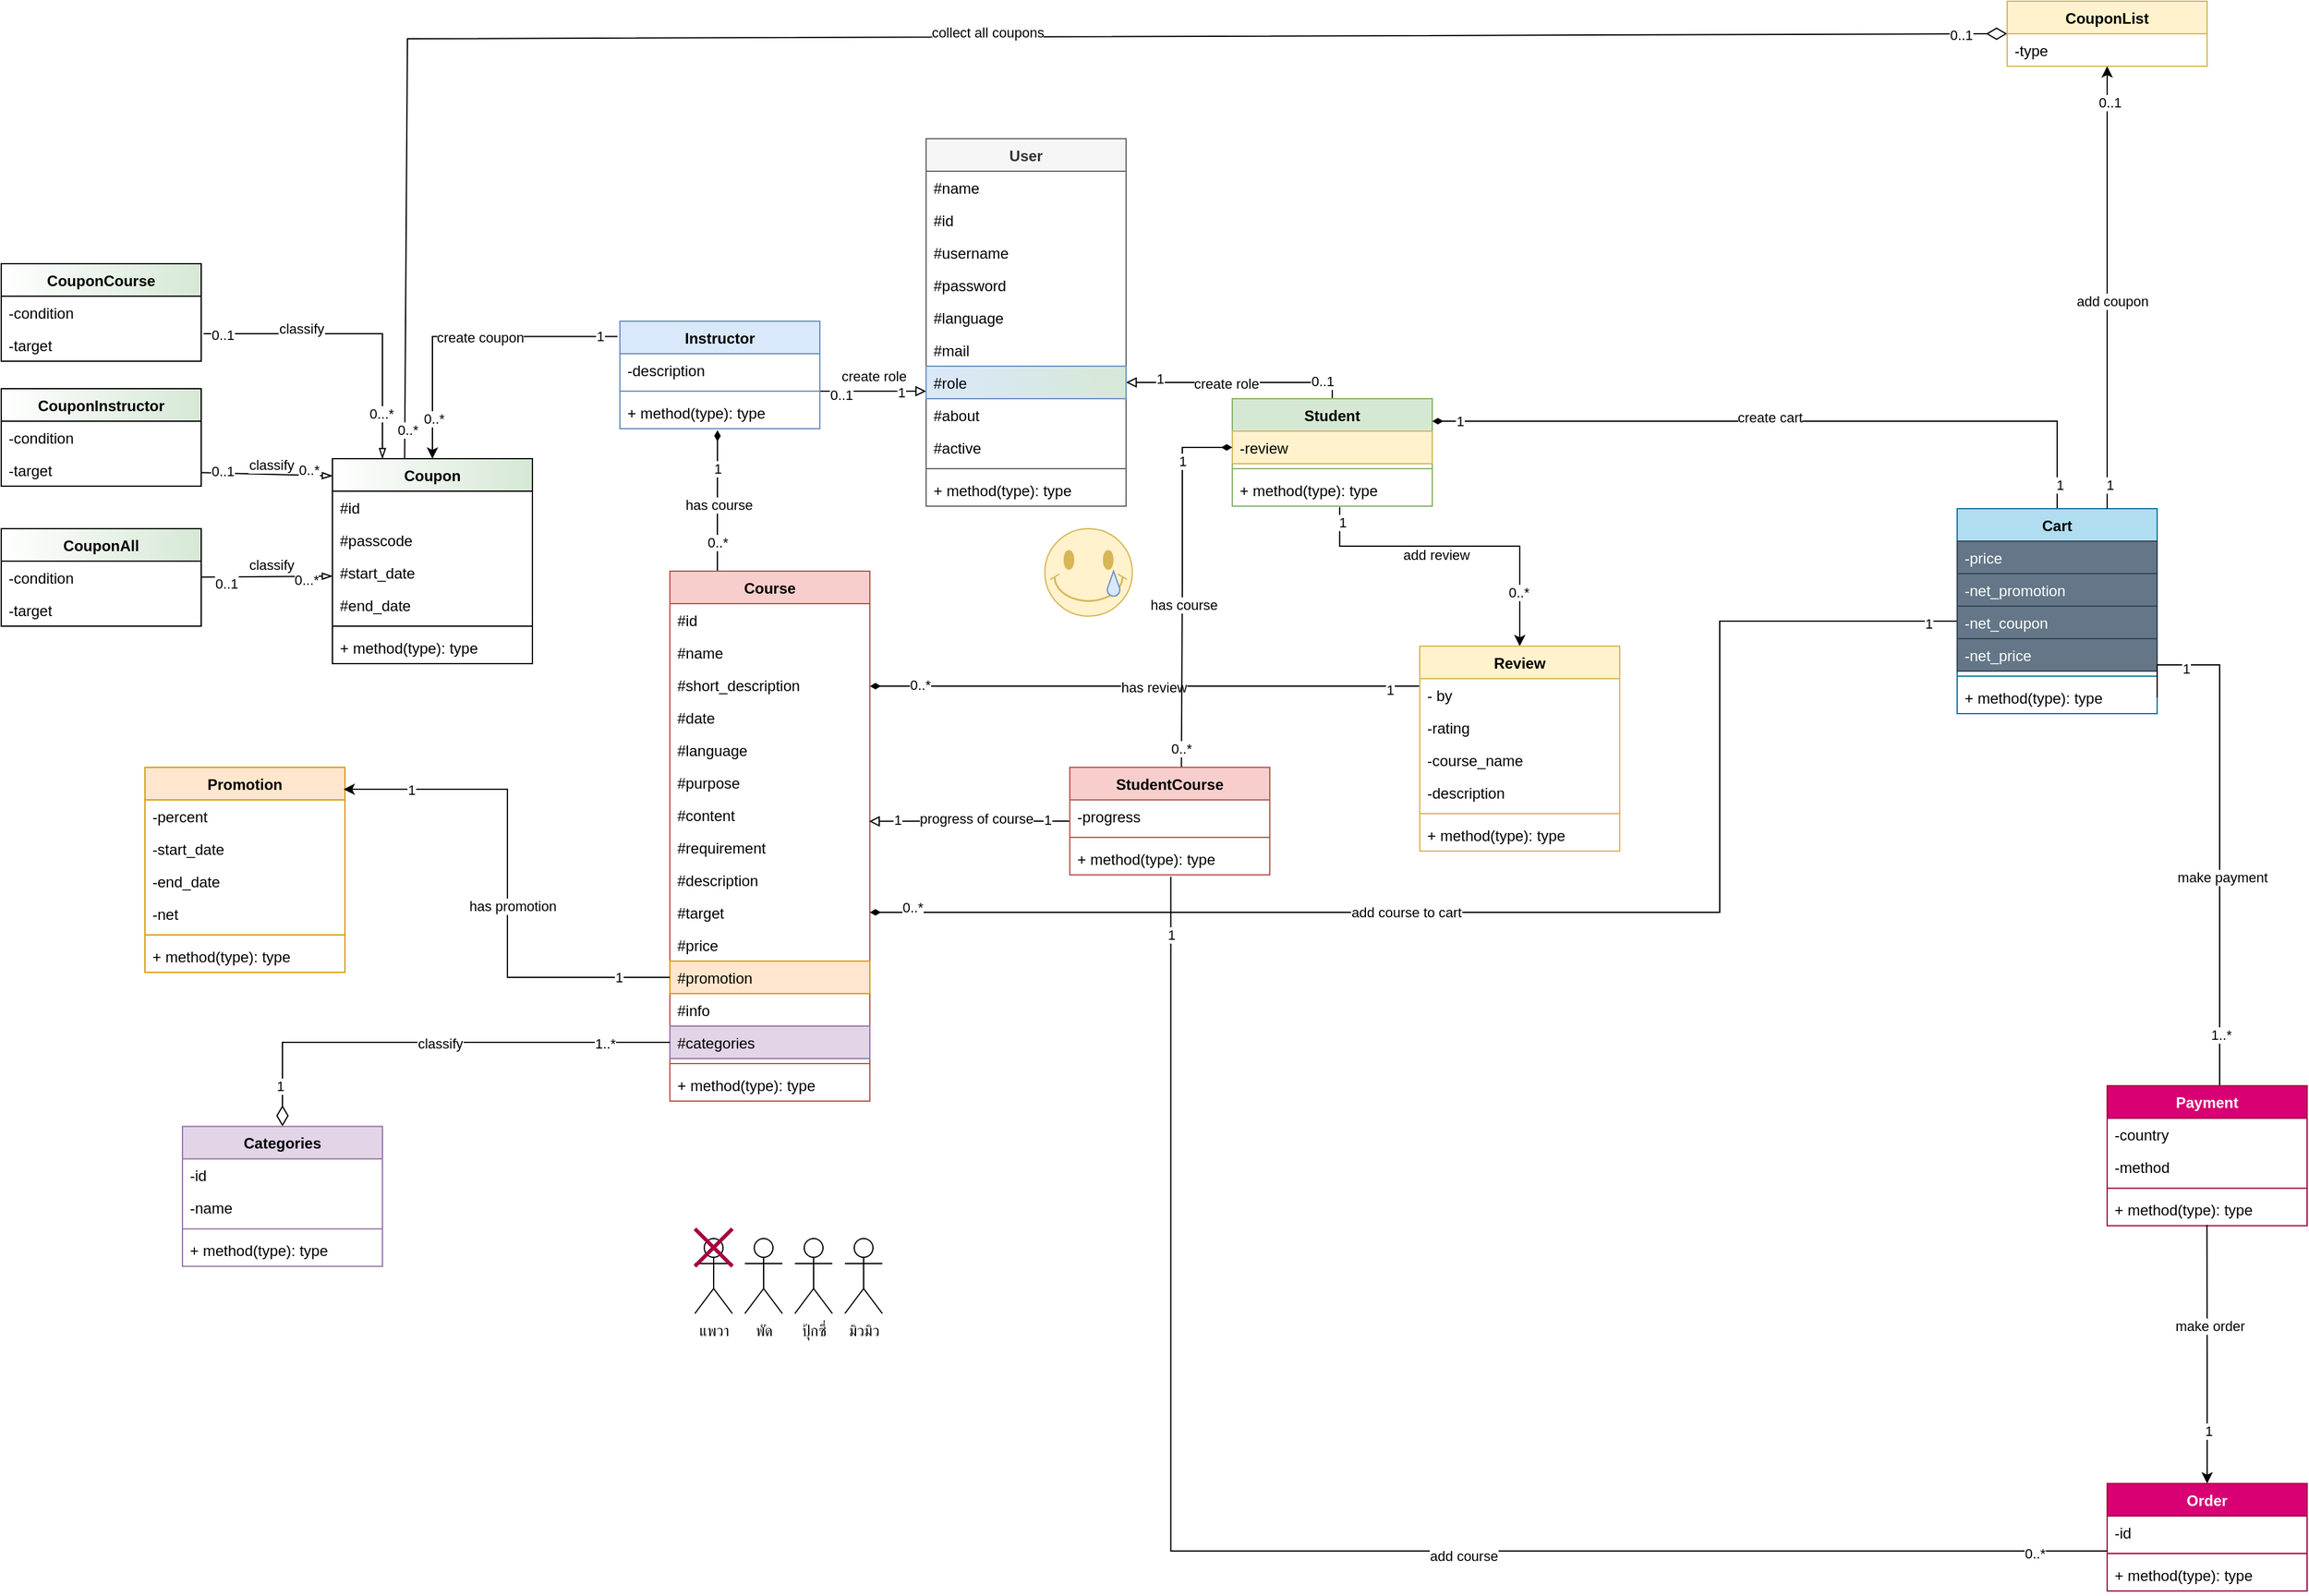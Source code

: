 <mxfile version="20.8.18" type="github">
  <diagram name="Page-1" id="RoZd-cWgufaqt0LcxTIa">
    <mxGraphModel dx="2255" dy="939" grid="1" gridSize="10" guides="1" tooltips="1" connect="1" arrows="1" fold="1" page="1" pageScale="1" pageWidth="850" pageHeight="1100" math="0" shadow="0">
      <root>
        <mxCell id="0" />
        <mxCell id="1" parent="0" />
        <mxCell id="Tzinf3JVh3W3ePzX__Ud-144" style="edgeStyle=orthogonalEdgeStyle;rounded=0;orthogonalLoop=1;jettySize=auto;html=1;endArrow=diamondThin;endFill=1;entryX=0.488;entryY=1.05;entryDx=0;entryDy=0;entryPerimeter=0;" parent="1" source="Tzinf3JVh3W3ePzX__Ud-147" target="Tzinf3JVh3W3ePzX__Ud-170" edge="1">
          <mxGeometry relative="1" as="geometry">
            <mxPoint x="120" y="616" as="targetPoint" />
            <Array as="points">
              <mxPoint x="78" y="656" />
              <mxPoint x="78" y="656" />
            </Array>
          </mxGeometry>
        </mxCell>
        <mxCell id="Tzinf3JVh3W3ePzX__Ud-145" value="1" style="edgeLabel;html=1;align=center;verticalAlign=middle;resizable=0;points=[];" parent="Tzinf3JVh3W3ePzX__Ud-144" vertex="1" connectable="0">
          <mxGeometry x="0.462" relative="1" as="geometry">
            <mxPoint as="offset" />
          </mxGeometry>
        </mxCell>
        <mxCell id="Tzinf3JVh3W3ePzX__Ud-146" value="0..*" style="edgeLabel;html=1;align=center;verticalAlign=middle;resizable=0;points=[];" parent="Tzinf3JVh3W3ePzX__Ud-144" vertex="1" connectable="0">
          <mxGeometry x="-0.58" relative="1" as="geometry">
            <mxPoint as="offset" />
          </mxGeometry>
        </mxCell>
        <mxCell id="aVmqiZFYe0MKf_UQeyJg-16" value="has course" style="edgeLabel;html=1;align=center;verticalAlign=middle;resizable=0;points=[];" vertex="1" connectable="0" parent="Tzinf3JVh3W3ePzX__Ud-144">
          <mxGeometry x="-0.054" y="-1" relative="1" as="geometry">
            <mxPoint as="offset" />
          </mxGeometry>
        </mxCell>
        <mxCell id="Tzinf3JVh3W3ePzX__Ud-147" value="Course" style="swimlane;fontStyle=1;align=center;verticalAlign=top;childLayout=stackLayout;horizontal=1;startSize=26;horizontalStack=0;resizeParent=1;resizeParentMax=0;resizeLast=0;collapsible=1;marginBottom=0;fillColor=#f8cecc;strokeColor=#b85450;" parent="1" vertex="1">
          <mxGeometry x="40" y="686" width="160" height="424" as="geometry" />
        </mxCell>
        <mxCell id="Tzinf3JVh3W3ePzX__Ud-148" value="#id" style="text;strokeColor=none;fillColor=none;align=left;verticalAlign=top;spacingLeft=4;spacingRight=4;overflow=hidden;rotatable=0;points=[[0,0.5],[1,0.5]];portConstraint=eastwest;" parent="Tzinf3JVh3W3ePzX__Ud-147" vertex="1">
          <mxGeometry y="26" width="160" height="26" as="geometry" />
        </mxCell>
        <mxCell id="Tzinf3JVh3W3ePzX__Ud-149" value="#name&#xa;" style="text;strokeColor=none;fillColor=none;align=left;verticalAlign=top;spacingLeft=4;spacingRight=4;overflow=hidden;rotatable=0;points=[[0,0.5],[1,0.5]];portConstraint=eastwest;" parent="Tzinf3JVh3W3ePzX__Ud-147" vertex="1">
          <mxGeometry y="52" width="160" height="26" as="geometry" />
        </mxCell>
        <mxCell id="Tzinf3JVh3W3ePzX__Ud-150" value="#short_description" style="text;strokeColor=none;fillColor=none;align=left;verticalAlign=top;spacingLeft=4;spacingRight=4;overflow=hidden;rotatable=0;points=[[0,0.5],[1,0.5]];portConstraint=eastwest;" parent="Tzinf3JVh3W3ePzX__Ud-147" vertex="1">
          <mxGeometry y="78" width="160" height="26" as="geometry" />
        </mxCell>
        <mxCell id="Tzinf3JVh3W3ePzX__Ud-151" value="#date" style="text;strokeColor=none;fillColor=none;align=left;verticalAlign=top;spacingLeft=4;spacingRight=4;overflow=hidden;rotatable=0;points=[[0,0.5],[1,0.5]];portConstraint=eastwest;" parent="Tzinf3JVh3W3ePzX__Ud-147" vertex="1">
          <mxGeometry y="104" width="160" height="26" as="geometry" />
        </mxCell>
        <mxCell id="Tzinf3JVh3W3ePzX__Ud-152" value="#language" style="text;strokeColor=none;fillColor=none;align=left;verticalAlign=top;spacingLeft=4;spacingRight=4;overflow=hidden;rotatable=0;points=[[0,0.5],[1,0.5]];portConstraint=eastwest;" parent="Tzinf3JVh3W3ePzX__Ud-147" vertex="1">
          <mxGeometry y="130" width="160" height="26" as="geometry" />
        </mxCell>
        <mxCell id="Tzinf3JVh3W3ePzX__Ud-153" value="#purpose" style="text;strokeColor=none;fillColor=none;align=left;verticalAlign=top;spacingLeft=4;spacingRight=4;overflow=hidden;rotatable=0;points=[[0,0.5],[1,0.5]];portConstraint=eastwest;" parent="Tzinf3JVh3W3ePzX__Ud-147" vertex="1">
          <mxGeometry y="156" width="160" height="26" as="geometry" />
        </mxCell>
        <mxCell id="Tzinf3JVh3W3ePzX__Ud-154" value="#content" style="text;strokeColor=none;fillColor=none;align=left;verticalAlign=top;spacingLeft=4;spacingRight=4;overflow=hidden;rotatable=0;points=[[0,0.5],[1,0.5]];portConstraint=eastwest;" parent="Tzinf3JVh3W3ePzX__Ud-147" vertex="1">
          <mxGeometry y="182" width="160" height="26" as="geometry" />
        </mxCell>
        <mxCell id="Tzinf3JVh3W3ePzX__Ud-155" value="#requirement" style="text;strokeColor=none;fillColor=none;align=left;verticalAlign=top;spacingLeft=4;spacingRight=4;overflow=hidden;rotatable=0;points=[[0,0.5],[1,0.5]];portConstraint=eastwest;" parent="Tzinf3JVh3W3ePzX__Ud-147" vertex="1">
          <mxGeometry y="208" width="160" height="26" as="geometry" />
        </mxCell>
        <mxCell id="Tzinf3JVh3W3ePzX__Ud-156" value="#description" style="text;strokeColor=none;fillColor=none;align=left;verticalAlign=top;spacingLeft=4;spacingRight=4;overflow=hidden;rotatable=0;points=[[0,0.5],[1,0.5]];portConstraint=eastwest;" parent="Tzinf3JVh3W3ePzX__Ud-147" vertex="1">
          <mxGeometry y="234" width="160" height="26" as="geometry" />
        </mxCell>
        <mxCell id="Tzinf3JVh3W3ePzX__Ud-157" style="edgeStyle=orthogonalEdgeStyle;rounded=0;orthogonalLoop=1;jettySize=auto;html=1;startArrow=diamondThin;startFill=1;endArrow=none;endFill=0;" parent="Tzinf3JVh3W3ePzX__Ud-147" source="Tzinf3JVh3W3ePzX__Ud-158" edge="1">
          <mxGeometry relative="1" as="geometry">
            <mxPoint x="1030" y="40" as="targetPoint" />
            <Array as="points">
              <mxPoint x="840" y="273" />
              <mxPoint x="840" y="40" />
            </Array>
          </mxGeometry>
        </mxCell>
        <mxCell id="aVmqiZFYe0MKf_UQeyJg-12" value="1" style="edgeLabel;html=1;align=center;verticalAlign=middle;resizable=0;points=[];" vertex="1" connectable="0" parent="Tzinf3JVh3W3ePzX__Ud-157">
          <mxGeometry x="0.958" y="-2" relative="1" as="geometry">
            <mxPoint as="offset" />
          </mxGeometry>
        </mxCell>
        <mxCell id="aVmqiZFYe0MKf_UQeyJg-13" value="0..*" style="edgeLabel;html=1;align=center;verticalAlign=middle;resizable=0;points=[];" vertex="1" connectable="0" parent="Tzinf3JVh3W3ePzX__Ud-157">
          <mxGeometry x="-0.937" y="5" relative="1" as="geometry">
            <mxPoint x="-1" y="1" as="offset" />
          </mxGeometry>
        </mxCell>
        <mxCell id="aVmqiZFYe0MKf_UQeyJg-26" value="add course to cart" style="edgeLabel;html=1;align=center;verticalAlign=middle;resizable=0;points=[];" vertex="1" connectable="0" parent="Tzinf3JVh3W3ePzX__Ud-157">
          <mxGeometry x="-0.225" relative="1" as="geometry">
            <mxPoint x="1" as="offset" />
          </mxGeometry>
        </mxCell>
        <mxCell id="Tzinf3JVh3W3ePzX__Ud-158" value="#target" style="text;strokeColor=none;fillColor=none;align=left;verticalAlign=top;spacingLeft=4;spacingRight=4;overflow=hidden;rotatable=0;points=[[0,0.5],[1,0.5]];portConstraint=eastwest;" parent="Tzinf3JVh3W3ePzX__Ud-147" vertex="1">
          <mxGeometry y="260" width="160" height="26" as="geometry" />
        </mxCell>
        <mxCell id="Tzinf3JVh3W3ePzX__Ud-159" value="#price" style="text;strokeColor=none;fillColor=none;align=left;verticalAlign=top;spacingLeft=4;spacingRight=4;overflow=hidden;rotatable=0;points=[[0,0.5],[1,0.5]];portConstraint=eastwest;" parent="Tzinf3JVh3W3ePzX__Ud-147" vertex="1">
          <mxGeometry y="286" width="160" height="26" as="geometry" />
        </mxCell>
        <mxCell id="Tzinf3JVh3W3ePzX__Ud-160" value="#promotion" style="text;strokeColor=#d79b00;fillColor=#ffe6cc;align=left;verticalAlign=top;spacingLeft=4;spacingRight=4;overflow=hidden;rotatable=0;points=[[0,0.5],[1,0.5]];portConstraint=eastwest;" parent="Tzinf3JVh3W3ePzX__Ud-147" vertex="1">
          <mxGeometry y="312" width="160" height="26" as="geometry" />
        </mxCell>
        <mxCell id="Tzinf3JVh3W3ePzX__Ud-161" value="#info" style="text;strokeColor=none;fillColor=none;align=left;verticalAlign=top;spacingLeft=4;spacingRight=4;overflow=hidden;rotatable=0;points=[[0,0.5],[1,0.5]];portConstraint=eastwest;" parent="Tzinf3JVh3W3ePzX__Ud-147" vertex="1">
          <mxGeometry y="338" width="160" height="26" as="geometry" />
        </mxCell>
        <mxCell id="Tzinf3JVh3W3ePzX__Ud-162" value="#categories" style="text;strokeColor=#9673a6;fillColor=#e1d5e7;align=left;verticalAlign=top;spacingLeft=4;spacingRight=4;overflow=hidden;rotatable=0;points=[[0,0.5],[1,0.5]];portConstraint=eastwest;" parent="Tzinf3JVh3W3ePzX__Ud-147" vertex="1">
          <mxGeometry y="364" width="160" height="26" as="geometry" />
        </mxCell>
        <mxCell id="Tzinf3JVh3W3ePzX__Ud-163" value="" style="line;strokeWidth=1;fillColor=none;align=left;verticalAlign=middle;spacingTop=-1;spacingLeft=3;spacingRight=3;rotatable=0;labelPosition=right;points=[];portConstraint=eastwest;strokeColor=inherit;" parent="Tzinf3JVh3W3ePzX__Ud-147" vertex="1">
          <mxGeometry y="390" width="160" height="8" as="geometry" />
        </mxCell>
        <mxCell id="Tzinf3JVh3W3ePzX__Ud-164" value="+ method(type): type" style="text;strokeColor=none;fillColor=none;align=left;verticalAlign=top;spacingLeft=4;spacingRight=4;overflow=hidden;rotatable=0;points=[[0,0.5],[1,0.5]];portConstraint=eastwest;" parent="Tzinf3JVh3W3ePzX__Ud-147" vertex="1">
          <mxGeometry y="398" width="160" height="26" as="geometry" />
        </mxCell>
        <mxCell id="Tzinf3JVh3W3ePzX__Ud-165" style="edgeStyle=orthogonalEdgeStyle;rounded=0;orthogonalLoop=1;jettySize=auto;html=1;endArrow=block;endFill=0;startArrow=none;startFill=0;" parent="1" source="Tzinf3JVh3W3ePzX__Ud-166" target="Tzinf3JVh3W3ePzX__Ud-183" edge="1">
          <mxGeometry relative="1" as="geometry">
            <Array as="points">
              <mxPoint x="230" y="542" />
              <mxPoint x="230" y="542" />
            </Array>
          </mxGeometry>
        </mxCell>
        <mxCell id="aVmqiZFYe0MKf_UQeyJg-5" value="1" style="edgeLabel;html=1;align=center;verticalAlign=middle;resizable=0;points=[];" vertex="1" connectable="0" parent="Tzinf3JVh3W3ePzX__Ud-165">
          <mxGeometry x="0.547" y="-1" relative="1" as="geometry">
            <mxPoint x="-1" as="offset" />
          </mxGeometry>
        </mxCell>
        <mxCell id="aVmqiZFYe0MKf_UQeyJg-6" value="0..1" style="edgeLabel;html=1;align=center;verticalAlign=middle;resizable=0;points=[];" vertex="1" connectable="0" parent="Tzinf3JVh3W3ePzX__Ud-165">
          <mxGeometry x="-0.571" y="-2" relative="1" as="geometry">
            <mxPoint x="-1" y="1" as="offset" />
          </mxGeometry>
        </mxCell>
        <mxCell id="aVmqiZFYe0MKf_UQeyJg-22" value="create role" style="edgeLabel;html=1;align=center;verticalAlign=middle;resizable=0;points=[];" vertex="1" connectable="0" parent="Tzinf3JVh3W3ePzX__Ud-165">
          <mxGeometry x="0.003" y="4" relative="1" as="geometry">
            <mxPoint y="-8" as="offset" />
          </mxGeometry>
        </mxCell>
        <mxCell id="Tzinf3JVh3W3ePzX__Ud-166" value="Instructor" style="swimlane;fontStyle=1;align=center;verticalAlign=top;childLayout=stackLayout;horizontal=1;startSize=26;horizontalStack=0;resizeParent=1;resizeParentMax=0;resizeLast=0;collapsible=1;marginBottom=0;fillColor=#dae8fc;strokeColor=#6c8ebf;" parent="1" vertex="1">
          <mxGeometry y="486" width="160" height="86" as="geometry" />
        </mxCell>
        <mxCell id="Tzinf3JVh3W3ePzX__Ud-167" value="-description" style="text;strokeColor=none;fillColor=none;align=left;verticalAlign=top;spacingLeft=4;spacingRight=4;overflow=hidden;rotatable=0;points=[[0,0.5],[1,0.5]];portConstraint=eastwest;" parent="Tzinf3JVh3W3ePzX__Ud-166" vertex="1">
          <mxGeometry y="26" width="160" height="26" as="geometry" />
        </mxCell>
        <mxCell id="Tzinf3JVh3W3ePzX__Ud-169" value="" style="line;strokeWidth=1;fillColor=none;align=left;verticalAlign=middle;spacingTop=-1;spacingLeft=3;spacingRight=3;rotatable=0;labelPosition=right;points=[];portConstraint=eastwest;strokeColor=inherit;" parent="Tzinf3JVh3W3ePzX__Ud-166" vertex="1">
          <mxGeometry y="52" width="160" height="8" as="geometry" />
        </mxCell>
        <mxCell id="Tzinf3JVh3W3ePzX__Ud-170" value="+ method(type): type" style="text;strokeColor=none;fillColor=none;align=left;verticalAlign=top;spacingLeft=4;spacingRight=4;overflow=hidden;rotatable=0;points=[[0,0.5],[1,0.5]];portConstraint=eastwest;" parent="Tzinf3JVh3W3ePzX__Ud-166" vertex="1">
          <mxGeometry y="60" width="160" height="26" as="geometry" />
        </mxCell>
        <mxCell id="Tzinf3JVh3W3ePzX__Ud-171" style="edgeStyle=orthogonalEdgeStyle;rounded=0;orthogonalLoop=1;jettySize=auto;html=1;endArrow=block;endFill=0;startArrow=none;startFill=0;entryX=1;entryY=0.5;entryDx=0;entryDy=0;" parent="1" source="Tzinf3JVh3W3ePzX__Ud-172" target="Tzinf3JVh3W3ePzX__Ud-183" edge="1">
          <mxGeometry relative="1" as="geometry">
            <Array as="points">
              <mxPoint x="570" y="535" />
            </Array>
          </mxGeometry>
        </mxCell>
        <mxCell id="aVmqiZFYe0MKf_UQeyJg-3" value="1" style="edgeLabel;html=1;align=center;verticalAlign=middle;resizable=0;points=[];" vertex="1" connectable="0" parent="Tzinf3JVh3W3ePzX__Ud-171">
          <mxGeometry x="0.697" y="-3" relative="1" as="geometry">
            <mxPoint as="offset" />
          </mxGeometry>
        </mxCell>
        <mxCell id="aVmqiZFYe0MKf_UQeyJg-4" value="0..1" style="edgeLabel;html=1;align=center;verticalAlign=middle;resizable=0;points=[];" vertex="1" connectable="0" parent="Tzinf3JVh3W3ePzX__Ud-171">
          <mxGeometry x="-0.764" relative="1" as="geometry">
            <mxPoint y="-1" as="offset" />
          </mxGeometry>
        </mxCell>
        <mxCell id="aVmqiZFYe0MKf_UQeyJg-21" value="create role" style="edgeLabel;html=1;align=center;verticalAlign=middle;resizable=0;points=[];" vertex="1" connectable="0" parent="Tzinf3JVh3W3ePzX__Ud-171">
          <mxGeometry x="0.1" y="1" relative="1" as="geometry">
            <mxPoint as="offset" />
          </mxGeometry>
        </mxCell>
        <mxCell id="Tzinf3JVh3W3ePzX__Ud-172" value="Student" style="swimlane;fontStyle=1;align=center;verticalAlign=top;childLayout=stackLayout;horizontal=1;startSize=26;horizontalStack=0;resizeParent=1;resizeParentMax=0;resizeLast=0;collapsible=1;marginBottom=0;fillColor=#d5e8d4;strokeColor=#82b366;" parent="1" vertex="1">
          <mxGeometry x="490" y="548" width="160" height="86" as="geometry" />
        </mxCell>
        <mxCell id="Tzinf3JVh3W3ePzX__Ud-173" value="-review" style="text;strokeColor=#d6b656;fillColor=#fff2cc;align=left;verticalAlign=top;spacingLeft=4;spacingRight=4;overflow=hidden;rotatable=0;points=[[0,0.5],[1,0.5]];portConstraint=eastwest;" parent="Tzinf3JVh3W3ePzX__Ud-172" vertex="1">
          <mxGeometry y="26" width="160" height="26" as="geometry" />
        </mxCell>
        <mxCell id="Tzinf3JVh3W3ePzX__Ud-174" value="" style="line;strokeWidth=1;fillColor=none;align=left;verticalAlign=middle;spacingTop=-1;spacingLeft=3;spacingRight=3;rotatable=0;labelPosition=right;points=[];portConstraint=eastwest;strokeColor=inherit;" parent="Tzinf3JVh3W3ePzX__Ud-172" vertex="1">
          <mxGeometry y="52" width="160" height="8" as="geometry" />
        </mxCell>
        <mxCell id="Tzinf3JVh3W3ePzX__Ud-175" value="+ method(type): type" style="text;strokeColor=none;fillColor=none;align=left;verticalAlign=top;spacingLeft=4;spacingRight=4;overflow=hidden;rotatable=0;points=[[0,0.5],[1,0.5]];portConstraint=eastwest;" parent="Tzinf3JVh3W3ePzX__Ud-172" vertex="1">
          <mxGeometry y="60" width="160" height="26" as="geometry" />
        </mxCell>
        <mxCell id="Tzinf3JVh3W3ePzX__Ud-176" value="User" style="swimlane;fontStyle=1;align=center;verticalAlign=top;childLayout=stackLayout;horizontal=1;startSize=26;horizontalStack=0;resizeParent=1;resizeParentMax=0;resizeLast=0;collapsible=1;marginBottom=0;fillColor=#f5f5f5;fontColor=#333333;strokeColor=#666666;" parent="1" vertex="1">
          <mxGeometry x="245" y="340" width="160" height="294" as="geometry">
            <mxRectangle x="640" y="80" width="90" height="30" as="alternateBounds" />
          </mxGeometry>
        </mxCell>
        <mxCell id="Tzinf3JVh3W3ePzX__Ud-177" value="#name" style="text;strokeColor=none;fillColor=none;align=left;verticalAlign=top;spacingLeft=4;spacingRight=4;overflow=hidden;rotatable=0;points=[[0,0.5],[1,0.5]];portConstraint=eastwest;" parent="Tzinf3JVh3W3ePzX__Ud-176" vertex="1">
          <mxGeometry y="26" width="160" height="26" as="geometry" />
        </mxCell>
        <mxCell id="Tzinf3JVh3W3ePzX__Ud-178" value="#id" style="text;strokeColor=none;fillColor=none;align=left;verticalAlign=top;spacingLeft=4;spacingRight=4;overflow=hidden;rotatable=0;points=[[0,0.5],[1,0.5]];portConstraint=eastwest;" parent="Tzinf3JVh3W3ePzX__Ud-176" vertex="1">
          <mxGeometry y="52" width="160" height="26" as="geometry" />
        </mxCell>
        <mxCell id="Tzinf3JVh3W3ePzX__Ud-179" value="#username" style="text;strokeColor=none;fillColor=none;align=left;verticalAlign=top;spacingLeft=4;spacingRight=4;overflow=hidden;rotatable=0;points=[[0,0.5],[1,0.5]];portConstraint=eastwest;" parent="Tzinf3JVh3W3ePzX__Ud-176" vertex="1">
          <mxGeometry y="78" width="160" height="26" as="geometry" />
        </mxCell>
        <mxCell id="Tzinf3JVh3W3ePzX__Ud-180" value="#password" style="text;strokeColor=none;fillColor=none;align=left;verticalAlign=top;spacingLeft=4;spacingRight=4;overflow=hidden;rotatable=0;points=[[0,0.5],[1,0.5]];portConstraint=eastwest;" parent="Tzinf3JVh3W3ePzX__Ud-176" vertex="1">
          <mxGeometry y="104" width="160" height="26" as="geometry" />
        </mxCell>
        <mxCell id="Tzinf3JVh3W3ePzX__Ud-181" value="#language" style="text;strokeColor=none;fillColor=none;align=left;verticalAlign=top;spacingLeft=4;spacingRight=4;overflow=hidden;rotatable=0;points=[[0,0.5],[1,0.5]];portConstraint=eastwest;" parent="Tzinf3JVh3W3ePzX__Ud-176" vertex="1">
          <mxGeometry y="130" width="160" height="26" as="geometry" />
        </mxCell>
        <mxCell id="Tzinf3JVh3W3ePzX__Ud-182" value="#mail" style="text;strokeColor=none;fillColor=none;align=left;verticalAlign=top;spacingLeft=4;spacingRight=4;overflow=hidden;rotatable=0;points=[[0,0.5],[1,0.5]];portConstraint=eastwest;" parent="Tzinf3JVh3W3ePzX__Ud-176" vertex="1">
          <mxGeometry y="156" width="160" height="26" as="geometry" />
        </mxCell>
        <mxCell id="Tzinf3JVh3W3ePzX__Ud-183" value="#role" style="text;strokeColor=#6c8ebf;fillColor=#dae8fc;align=left;verticalAlign=top;spacingLeft=4;spacingRight=4;overflow=hidden;rotatable=0;points=[[0,0.5],[1,0.5]];portConstraint=eastwest;gradientColor=#d6e8d5;gradientDirection=east;" parent="Tzinf3JVh3W3ePzX__Ud-176" vertex="1">
          <mxGeometry y="182" width="160" height="26" as="geometry" />
        </mxCell>
        <mxCell id="Tzinf3JVh3W3ePzX__Ud-184" value="#about" style="text;strokeColor=none;fillColor=none;align=left;verticalAlign=top;spacingLeft=4;spacingRight=4;overflow=hidden;rotatable=0;points=[[0,0.5],[1,0.5]];portConstraint=eastwest;" parent="Tzinf3JVh3W3ePzX__Ud-176" vertex="1">
          <mxGeometry y="208" width="160" height="26" as="geometry" />
        </mxCell>
        <mxCell id="Tzinf3JVh3W3ePzX__Ud-185" value="#active" style="text;strokeColor=none;fillColor=none;align=left;verticalAlign=top;spacingLeft=4;spacingRight=4;overflow=hidden;rotatable=0;points=[[0,0.5],[1,0.5]];portConstraint=eastwest;" parent="Tzinf3JVh3W3ePzX__Ud-176" vertex="1">
          <mxGeometry y="234" width="160" height="26" as="geometry" />
        </mxCell>
        <mxCell id="Tzinf3JVh3W3ePzX__Ud-186" value="" style="line;strokeWidth=1;fillColor=none;align=left;verticalAlign=middle;spacingTop=-1;spacingLeft=3;spacingRight=3;rotatable=0;labelPosition=right;points=[];portConstraint=eastwest;strokeColor=inherit;" parent="Tzinf3JVh3W3ePzX__Ud-176" vertex="1">
          <mxGeometry y="260" width="160" height="8" as="geometry" />
        </mxCell>
        <mxCell id="Tzinf3JVh3W3ePzX__Ud-187" value="+ method(type): type" style="text;strokeColor=none;fillColor=none;align=left;verticalAlign=top;spacingLeft=4;spacingRight=4;overflow=hidden;rotatable=0;points=[[0,0.5],[1,0.5]];portConstraint=eastwest;" parent="Tzinf3JVh3W3ePzX__Ud-176" vertex="1">
          <mxGeometry y="268" width="160" height="26" as="geometry" />
        </mxCell>
        <mxCell id="Tzinf3JVh3W3ePzX__Ud-188" style="edgeStyle=orthogonalEdgeStyle;rounded=0;orthogonalLoop=1;jettySize=auto;html=1;entryX=0.537;entryY=1.027;entryDx=0;entryDy=0;startArrow=classic;startFill=1;endArrow=none;endFill=0;entryPerimeter=0;" parent="1" source="Tzinf3JVh3W3ePzX__Ud-193" target="Tzinf3JVh3W3ePzX__Ud-175" edge="1">
          <mxGeometry relative="1" as="geometry">
            <Array as="points">
              <mxPoint x="720" y="666" />
              <mxPoint x="576" y="666" />
            </Array>
          </mxGeometry>
        </mxCell>
        <mxCell id="Tzinf3JVh3W3ePzX__Ud-189" value="add review" style="edgeLabel;html=1;align=center;verticalAlign=middle;resizable=0;points=[];" parent="Tzinf3JVh3W3ePzX__Ud-188" vertex="1" connectable="0">
          <mxGeometry x="0.156" relative="1" as="geometry">
            <mxPoint y="7" as="offset" />
          </mxGeometry>
        </mxCell>
        <mxCell id="Tzinf3JVh3W3ePzX__Ud-190" value="0..*" style="edgeLabel;html=1;align=center;verticalAlign=middle;resizable=0;points=[];" parent="Tzinf3JVh3W3ePzX__Ud-188" vertex="1" connectable="0">
          <mxGeometry x="-0.664" y="1" relative="1" as="geometry">
            <mxPoint as="offset" />
          </mxGeometry>
        </mxCell>
        <mxCell id="aVmqiZFYe0MKf_UQeyJg-2" value="1" style="edgeLabel;html=1;align=center;verticalAlign=middle;resizable=0;points=[];" vertex="1" connectable="0" parent="Tzinf3JVh3W3ePzX__Ud-188">
          <mxGeometry x="0.913" y="-2" relative="1" as="geometry">
            <mxPoint y="1" as="offset" />
          </mxGeometry>
        </mxCell>
        <mxCell id="Tzinf3JVh3W3ePzX__Ud-191" style="edgeStyle=orthogonalEdgeStyle;rounded=0;orthogonalLoop=1;jettySize=auto;html=1;startArrow=none;startFill=0;endArrow=diamondThin;endFill=1;" parent="1" source="Tzinf3JVh3W3ePzX__Ud-193" target="Tzinf3JVh3W3ePzX__Ud-147" edge="1">
          <mxGeometry relative="1" as="geometry">
            <Array as="points">
              <mxPoint x="280" y="778" />
              <mxPoint x="280" y="778" />
            </Array>
          </mxGeometry>
        </mxCell>
        <mxCell id="Tzinf3JVh3W3ePzX__Ud-192" value="0..*" style="edgeLabel;html=1;align=center;verticalAlign=middle;resizable=0;points=[];" parent="Tzinf3JVh3W3ePzX__Ud-191" vertex="1" connectable="0">
          <mxGeometry x="-0.771" y="2" relative="1" as="geometry">
            <mxPoint x="-350" y="-3" as="offset" />
          </mxGeometry>
        </mxCell>
        <mxCell id="aVmqiZFYe0MKf_UQeyJg-15" value="has review" style="edgeLabel;html=1;align=center;verticalAlign=middle;resizable=0;points=[];" vertex="1" connectable="0" parent="Tzinf3JVh3W3ePzX__Ud-191">
          <mxGeometry x="-0.031" y="1" relative="1" as="geometry">
            <mxPoint as="offset" />
          </mxGeometry>
        </mxCell>
        <mxCell id="aVmqiZFYe0MKf_UQeyJg-19" value="1" style="edgeLabel;html=1;align=center;verticalAlign=middle;resizable=0;points=[];" vertex="1" connectable="0" parent="Tzinf3JVh3W3ePzX__Ud-191">
          <mxGeometry x="-0.892" y="3" relative="1" as="geometry">
            <mxPoint as="offset" />
          </mxGeometry>
        </mxCell>
        <mxCell id="Tzinf3JVh3W3ePzX__Ud-193" value="Review" style="swimlane;fontStyle=1;align=center;verticalAlign=top;childLayout=stackLayout;horizontal=1;startSize=26;horizontalStack=0;resizeParent=1;resizeParentMax=0;resizeLast=0;collapsible=1;marginBottom=0;fillColor=#fff2cc;strokeColor=#d6b656;" parent="1" vertex="1">
          <mxGeometry x="640" y="746" width="160" height="164" as="geometry" />
        </mxCell>
        <mxCell id="Tzinf3JVh3W3ePzX__Ud-194" value="- by" style="text;strokeColor=none;fillColor=none;align=left;verticalAlign=top;spacingLeft=4;spacingRight=4;overflow=hidden;rotatable=0;points=[[0,0.5],[1,0.5]];portConstraint=eastwest;" parent="Tzinf3JVh3W3ePzX__Ud-193" vertex="1">
          <mxGeometry y="26" width="160" height="26" as="geometry" />
        </mxCell>
        <mxCell id="Tzinf3JVh3W3ePzX__Ud-195" value="-rating" style="text;strokeColor=none;fillColor=none;align=left;verticalAlign=top;spacingLeft=4;spacingRight=4;overflow=hidden;rotatable=0;points=[[0,0.5],[1,0.5]];portConstraint=eastwest;" parent="Tzinf3JVh3W3ePzX__Ud-193" vertex="1">
          <mxGeometry y="52" width="160" height="26" as="geometry" />
        </mxCell>
        <mxCell id="Tzinf3JVh3W3ePzX__Ud-196" value="-course_name" style="text;strokeColor=none;fillColor=none;align=left;verticalAlign=top;spacingLeft=4;spacingRight=4;overflow=hidden;rotatable=0;points=[[0,0.5],[1,0.5]];portConstraint=eastwest;" parent="Tzinf3JVh3W3ePzX__Ud-193" vertex="1">
          <mxGeometry y="78" width="160" height="26" as="geometry" />
        </mxCell>
        <mxCell id="Tzinf3JVh3W3ePzX__Ud-197" value="-description" style="text;strokeColor=none;fillColor=none;align=left;verticalAlign=top;spacingLeft=4;spacingRight=4;overflow=hidden;rotatable=0;points=[[0,0.5],[1,0.5]];portConstraint=eastwest;" parent="Tzinf3JVh3W3ePzX__Ud-193" vertex="1">
          <mxGeometry y="104" width="160" height="26" as="geometry" />
        </mxCell>
        <mxCell id="Tzinf3JVh3W3ePzX__Ud-198" value="" style="line;strokeWidth=1;fillColor=none;align=left;verticalAlign=middle;spacingTop=-1;spacingLeft=3;spacingRight=3;rotatable=0;labelPosition=right;points=[];portConstraint=eastwest;strokeColor=inherit;" parent="Tzinf3JVh3W3ePzX__Ud-193" vertex="1">
          <mxGeometry y="130" width="160" height="8" as="geometry" />
        </mxCell>
        <mxCell id="Tzinf3JVh3W3ePzX__Ud-199" value="+ method(type): type" style="text;strokeColor=none;fillColor=none;align=left;verticalAlign=top;spacingLeft=4;spacingRight=4;overflow=hidden;rotatable=0;points=[[0,0.5],[1,0.5]];portConstraint=eastwest;" parent="Tzinf3JVh3W3ePzX__Ud-193" vertex="1">
          <mxGeometry y="138" width="160" height="26" as="geometry" />
        </mxCell>
        <mxCell id="Tzinf3JVh3W3ePzX__Ud-200" style="edgeStyle=orthogonalEdgeStyle;rounded=0;orthogonalLoop=1;jettySize=auto;html=1;entryX=0;entryY=0.5;entryDx=0;entryDy=0;startArrow=diamondThin;startFill=0;endArrow=none;endFill=0;exitX=0.5;exitY=0;exitDx=0;exitDy=0;endSize=0;startSize=14;" parent="1" source="Tzinf3JVh3W3ePzX__Ud-202" target="Tzinf3JVh3W3ePzX__Ud-162" edge="1">
          <mxGeometry relative="1" as="geometry">
            <Array as="points">
              <mxPoint x="-270" y="1063" />
            </Array>
          </mxGeometry>
        </mxCell>
        <mxCell id="Tzinf3JVh3W3ePzX__Ud-201" value="1..*" style="edgeLabel;html=1;align=center;verticalAlign=middle;resizable=0;points=[];" parent="Tzinf3JVh3W3ePzX__Ud-200" vertex="1" connectable="0">
          <mxGeometry x="0.721" y="-1" relative="1" as="geometry">
            <mxPoint as="offset" />
          </mxGeometry>
        </mxCell>
        <mxCell id="aVmqiZFYe0MKf_UQeyJg-14" value="1" style="edgeLabel;html=1;align=center;verticalAlign=middle;resizable=0;points=[];" vertex="1" connectable="0" parent="Tzinf3JVh3W3ePzX__Ud-200">
          <mxGeometry x="-0.824" y="2" relative="1" as="geometry">
            <mxPoint y="1" as="offset" />
          </mxGeometry>
        </mxCell>
        <mxCell id="aVmqiZFYe0MKf_UQeyJg-31" value="classify" style="edgeLabel;html=1;align=center;verticalAlign=middle;resizable=0;points=[];" vertex="1" connectable="0" parent="Tzinf3JVh3W3ePzX__Ud-200">
          <mxGeometry x="0.021" y="-1" relative="1" as="geometry">
            <mxPoint as="offset" />
          </mxGeometry>
        </mxCell>
        <mxCell id="Tzinf3JVh3W3ePzX__Ud-202" value="Categories" style="swimlane;fontStyle=1;align=center;verticalAlign=top;childLayout=stackLayout;horizontal=1;startSize=26;horizontalStack=0;resizeParent=1;resizeParentMax=0;resizeLast=0;collapsible=1;marginBottom=0;fillColor=#e1d5e7;strokeColor=#9673a6;" parent="1" vertex="1">
          <mxGeometry x="-350" y="1130.21" width="160" height="112" as="geometry" />
        </mxCell>
        <mxCell id="Tzinf3JVh3W3ePzX__Ud-203" value="-id" style="text;strokeColor=none;fillColor=none;align=left;verticalAlign=top;spacingLeft=4;spacingRight=4;overflow=hidden;rotatable=0;points=[[0,0.5],[1,0.5]];portConstraint=eastwest;" parent="Tzinf3JVh3W3ePzX__Ud-202" vertex="1">
          <mxGeometry y="26" width="160" height="26" as="geometry" />
        </mxCell>
        <mxCell id="Tzinf3JVh3W3ePzX__Ud-204" value="-name" style="text;strokeColor=none;fillColor=none;align=left;verticalAlign=top;spacingLeft=4;spacingRight=4;overflow=hidden;rotatable=0;points=[[0,0.5],[1,0.5]];portConstraint=eastwest;" parent="Tzinf3JVh3W3ePzX__Ud-202" vertex="1">
          <mxGeometry y="52" width="160" height="26" as="geometry" />
        </mxCell>
        <mxCell id="Tzinf3JVh3W3ePzX__Ud-205" value="" style="line;strokeWidth=1;fillColor=none;align=left;verticalAlign=middle;spacingTop=-1;spacingLeft=3;spacingRight=3;rotatable=0;labelPosition=right;points=[];portConstraint=eastwest;strokeColor=inherit;" parent="Tzinf3JVh3W3ePzX__Ud-202" vertex="1">
          <mxGeometry y="78" width="160" height="8" as="geometry" />
        </mxCell>
        <mxCell id="Tzinf3JVh3W3ePzX__Ud-206" value="+ method(type): type" style="text;strokeColor=none;fillColor=none;align=left;verticalAlign=top;spacingLeft=4;spacingRight=4;overflow=hidden;rotatable=0;points=[[0,0.5],[1,0.5]];portConstraint=eastwest;" parent="Tzinf3JVh3W3ePzX__Ud-202" vertex="1">
          <mxGeometry y="86" width="160" height="26" as="geometry" />
        </mxCell>
        <mxCell id="Tzinf3JVh3W3ePzX__Ud-207" style="edgeStyle=orthogonalEdgeStyle;rounded=0;orthogonalLoop=1;jettySize=auto;html=1;startArrow=none;startFill=0;endArrow=diamondThin;endFill=1;" parent="1" source="Tzinf3JVh3W3ePzX__Ud-212" edge="1">
          <mxGeometry relative="1" as="geometry">
            <Array as="points">
              <mxPoint x="1150" y="566" />
            </Array>
            <mxPoint x="650" y="566" as="targetPoint" />
          </mxGeometry>
        </mxCell>
        <mxCell id="Tzinf3JVh3W3ePzX__Ud-208" value="1" style="edgeLabel;html=1;align=center;verticalAlign=middle;resizable=0;points=[];" parent="Tzinf3JVh3W3ePzX__Ud-207" vertex="1" connectable="0">
          <mxGeometry x="-0.931" y="-2" relative="1" as="geometry">
            <mxPoint as="offset" />
          </mxGeometry>
        </mxCell>
        <mxCell id="Tzinf3JVh3W3ePzX__Ud-209" value="1" style="edgeLabel;html=1;align=center;verticalAlign=middle;resizable=0;points=[];" parent="Tzinf3JVh3W3ePzX__Ud-207" vertex="1" connectable="0">
          <mxGeometry x="0.923" relative="1" as="geometry">
            <mxPoint as="offset" />
          </mxGeometry>
        </mxCell>
        <mxCell id="Tzinf3JVh3W3ePzX__Ud-210" value="create cart" style="edgeLabel;html=1;align=center;verticalAlign=middle;resizable=0;points=[];" parent="Tzinf3JVh3W3ePzX__Ud-207" vertex="1" connectable="0">
          <mxGeometry x="0.054" y="-3" relative="1" as="geometry">
            <mxPoint as="offset" />
          </mxGeometry>
        </mxCell>
        <mxCell id="Tzinf3JVh3W3ePzX__Ud-212" value="Cart" style="swimlane;fontStyle=1;align=center;verticalAlign=top;childLayout=stackLayout;horizontal=1;startSize=26;horizontalStack=0;resizeParent=1;resizeParentMax=0;resizeLast=0;collapsible=1;marginBottom=0;fillColor=#b1ddf0;strokeColor=#10739e;" parent="1" vertex="1">
          <mxGeometry x="1070" y="636" width="160" height="164" as="geometry" />
        </mxCell>
        <mxCell id="Tzinf3JVh3W3ePzX__Ud-213" value="-price&#xa;" style="text;strokeColor=#314354;fillColor=#647687;align=left;verticalAlign=top;spacingLeft=4;spacingRight=4;overflow=hidden;rotatable=0;points=[[0,0.5],[1,0.5]];portConstraint=eastwest;fontColor=#ffffff;" parent="Tzinf3JVh3W3ePzX__Ud-212" vertex="1">
          <mxGeometry y="26" width="160" height="26" as="geometry" />
        </mxCell>
        <mxCell id="Tzinf3JVh3W3ePzX__Ud-214" value="-net_promotion" style="text;strokeColor=#314354;fillColor=#647687;align=left;verticalAlign=top;spacingLeft=4;spacingRight=4;overflow=hidden;rotatable=0;points=[[0,0.5],[1,0.5]];portConstraint=eastwest;fontColor=#ffffff;" parent="Tzinf3JVh3W3ePzX__Ud-212" vertex="1">
          <mxGeometry y="52" width="160" height="26" as="geometry" />
        </mxCell>
        <mxCell id="Tzinf3JVh3W3ePzX__Ud-287" value="-net_coupon" style="text;strokeColor=#314354;fillColor=#647687;align=left;verticalAlign=top;spacingLeft=4;spacingRight=4;overflow=hidden;rotatable=0;points=[[0,0.5],[1,0.5]];portConstraint=eastwest;fontColor=#ffffff;" parent="Tzinf3JVh3W3ePzX__Ud-212" vertex="1">
          <mxGeometry y="78" width="160" height="26" as="geometry" />
        </mxCell>
        <mxCell id="Tzinf3JVh3W3ePzX__Ud-215" value="-net_price&#xa;" style="text;strokeColor=#314354;fillColor=#647687;align=left;verticalAlign=top;spacingLeft=4;spacingRight=4;overflow=hidden;rotatable=0;points=[[0,0.5],[1,0.5]];portConstraint=eastwest;fontColor=#ffffff;" parent="Tzinf3JVh3W3ePzX__Ud-212" vertex="1">
          <mxGeometry y="104" width="160" height="26" as="geometry" />
        </mxCell>
        <mxCell id="Tzinf3JVh3W3ePzX__Ud-216" value="" style="line;strokeWidth=1;fillColor=none;align=left;verticalAlign=middle;spacingTop=-1;spacingLeft=3;spacingRight=3;rotatable=0;labelPosition=right;points=[];portConstraint=eastwest;strokeColor=inherit;" parent="Tzinf3JVh3W3ePzX__Ud-212" vertex="1">
          <mxGeometry y="130" width="160" height="8" as="geometry" />
        </mxCell>
        <mxCell id="Tzinf3JVh3W3ePzX__Ud-217" value="+ method(type): type" style="text;strokeColor=none;fillColor=none;align=left;verticalAlign=top;spacingLeft=4;spacingRight=4;overflow=hidden;rotatable=0;points=[[0,0.5],[1,0.5]];portConstraint=eastwest;" parent="Tzinf3JVh3W3ePzX__Ud-212" vertex="1">
          <mxGeometry y="138" width="160" height="26" as="geometry" />
        </mxCell>
        <mxCell id="Tzinf3JVh3W3ePzX__Ud-218" style="edgeStyle=orthogonalEdgeStyle;rounded=0;orthogonalLoop=1;jettySize=auto;html=1;startArrow=none;startFill=0;endArrow=none;endFill=0;entryX=1;entryY=0.5;entryDx=0;entryDy=0;" parent="1" source="Tzinf3JVh3W3ePzX__Ud-220" target="Tzinf3JVh3W3ePzX__Ud-217" edge="1">
          <mxGeometry relative="1" as="geometry">
            <mxPoint x="1171" y="867.71" as="targetPoint" />
            <Array as="points">
              <mxPoint x="1280" y="761" />
              <mxPoint x="1230" y="761" />
            </Array>
          </mxGeometry>
        </mxCell>
        <mxCell id="Tzinf3JVh3W3ePzX__Ud-294" value="1..*" style="edgeLabel;html=1;align=center;verticalAlign=middle;resizable=0;points=[];" parent="Tzinf3JVh3W3ePzX__Ud-218" vertex="1" connectable="0">
          <mxGeometry x="-0.802" y="-1" relative="1" as="geometry">
            <mxPoint as="offset" />
          </mxGeometry>
        </mxCell>
        <mxCell id="aVmqiZFYe0MKf_UQeyJg-24" value="1" style="edgeLabel;html=1;align=center;verticalAlign=middle;resizable=0;points=[];" vertex="1" connectable="0" parent="Tzinf3JVh3W3ePzX__Ud-218">
          <mxGeometry x="0.767" y="3" relative="1" as="geometry">
            <mxPoint x="1" as="offset" />
          </mxGeometry>
        </mxCell>
        <mxCell id="aVmqiZFYe0MKf_UQeyJg-25" value="make payment" style="edgeLabel;html=1;align=center;verticalAlign=middle;resizable=0;points=[];" vertex="1" connectable="0" parent="Tzinf3JVh3W3ePzX__Ud-218">
          <mxGeometry x="-0.19" y="-2" relative="1" as="geometry">
            <mxPoint as="offset" />
          </mxGeometry>
        </mxCell>
        <mxCell id="Tzinf3JVh3W3ePzX__Ud-220" value="Payment" style="swimlane;fontStyle=1;align=center;verticalAlign=top;childLayout=stackLayout;horizontal=1;startSize=26;horizontalStack=0;resizeParent=1;resizeParentMax=0;resizeLast=0;collapsible=1;marginBottom=0;fillColor=#d80073;fontColor=#ffffff;strokeColor=#A50040;" parent="1" vertex="1">
          <mxGeometry x="1190" y="1097.71" width="160" height="112" as="geometry" />
        </mxCell>
        <mxCell id="Tzinf3JVh3W3ePzX__Ud-221" value="-country" style="text;strokeColor=none;fillColor=none;align=left;verticalAlign=top;spacingLeft=4;spacingRight=4;overflow=hidden;rotatable=0;points=[[0,0.5],[1,0.5]];portConstraint=eastwest;" parent="Tzinf3JVh3W3ePzX__Ud-220" vertex="1">
          <mxGeometry y="26" width="160" height="26" as="geometry" />
        </mxCell>
        <mxCell id="Tzinf3JVh3W3ePzX__Ud-222" value="-method" style="text;strokeColor=none;fillColor=none;align=left;verticalAlign=top;spacingLeft=4;spacingRight=4;overflow=hidden;rotatable=0;points=[[0,0.5],[1,0.5]];portConstraint=eastwest;" parent="Tzinf3JVh3W3ePzX__Ud-220" vertex="1">
          <mxGeometry y="52" width="160" height="26" as="geometry" />
        </mxCell>
        <mxCell id="Tzinf3JVh3W3ePzX__Ud-225" value="" style="line;strokeWidth=1;fillColor=none;align=left;verticalAlign=middle;spacingTop=-1;spacingLeft=3;spacingRight=3;rotatable=0;labelPosition=right;points=[];portConstraint=eastwest;strokeColor=inherit;" parent="Tzinf3JVh3W3ePzX__Ud-220" vertex="1">
          <mxGeometry y="78" width="160" height="8" as="geometry" />
        </mxCell>
        <mxCell id="Tzinf3JVh3W3ePzX__Ud-226" value="+ method(type): type" style="text;strokeColor=none;fillColor=none;align=left;verticalAlign=top;spacingLeft=4;spacingRight=4;overflow=hidden;rotatable=0;points=[[0,0.5],[1,0.5]];portConstraint=eastwest;" parent="Tzinf3JVh3W3ePzX__Ud-220" vertex="1">
          <mxGeometry y="86" width="160" height="26" as="geometry" />
        </mxCell>
        <mxCell id="Tzinf3JVh3W3ePzX__Ud-227" value="Promotion" style="swimlane;fontStyle=1;align=center;verticalAlign=top;childLayout=stackLayout;horizontal=1;startSize=26;horizontalStack=0;resizeParent=1;resizeParentMax=0;resizeLast=0;collapsible=1;marginBottom=0;fillColor=#ffe6cc;strokeColor=#d79b00;" parent="1" vertex="1">
          <mxGeometry x="-380" y="843" width="160" height="164" as="geometry" />
        </mxCell>
        <mxCell id="Tzinf3JVh3W3ePzX__Ud-228" value="-percent" style="text;strokeColor=none;fillColor=none;align=left;verticalAlign=top;spacingLeft=4;spacingRight=4;overflow=hidden;rotatable=0;points=[[0,0.5],[1,0.5]];portConstraint=eastwest;" parent="Tzinf3JVh3W3ePzX__Ud-227" vertex="1">
          <mxGeometry y="26" width="160" height="26" as="geometry" />
        </mxCell>
        <mxCell id="Tzinf3JVh3W3ePzX__Ud-229" value="-start_date" style="text;strokeColor=none;fillColor=none;align=left;verticalAlign=top;spacingLeft=4;spacingRight=4;overflow=hidden;rotatable=0;points=[[0,0.5],[1,0.5]];portConstraint=eastwest;" parent="Tzinf3JVh3W3ePzX__Ud-227" vertex="1">
          <mxGeometry y="52" width="160" height="26" as="geometry" />
        </mxCell>
        <mxCell id="Tzinf3JVh3W3ePzX__Ud-230" value="-end_date" style="text;strokeColor=none;fillColor=none;align=left;verticalAlign=top;spacingLeft=4;spacingRight=4;overflow=hidden;rotatable=0;points=[[0,0.5],[1,0.5]];portConstraint=eastwest;" parent="Tzinf3JVh3W3ePzX__Ud-227" vertex="1">
          <mxGeometry y="78" width="160" height="26" as="geometry" />
        </mxCell>
        <mxCell id="Tzinf3JVh3W3ePzX__Ud-231" value="-net" style="text;strokeColor=none;fillColor=none;align=left;verticalAlign=top;spacingLeft=4;spacingRight=4;overflow=hidden;rotatable=0;points=[[0,0.5],[1,0.5]];portConstraint=eastwest;" parent="Tzinf3JVh3W3ePzX__Ud-227" vertex="1">
          <mxGeometry y="104" width="160" height="26" as="geometry" />
        </mxCell>
        <mxCell id="Tzinf3JVh3W3ePzX__Ud-232" value="" style="line;strokeWidth=1;fillColor=none;align=left;verticalAlign=middle;spacingTop=-1;spacingLeft=3;spacingRight=3;rotatable=0;labelPosition=right;points=[];portConstraint=eastwest;strokeColor=inherit;" parent="Tzinf3JVh3W3ePzX__Ud-227" vertex="1">
          <mxGeometry y="130" width="160" height="8" as="geometry" />
        </mxCell>
        <mxCell id="Tzinf3JVh3W3ePzX__Ud-233" value="+ method(type): type" style="text;strokeColor=none;fillColor=none;align=left;verticalAlign=top;spacingLeft=4;spacingRight=4;overflow=hidden;rotatable=0;points=[[0,0.5],[1,0.5]];portConstraint=eastwest;" parent="Tzinf3JVh3W3ePzX__Ud-227" vertex="1">
          <mxGeometry y="138" width="160" height="26" as="geometry" />
        </mxCell>
        <mxCell id="Tzinf3JVh3W3ePzX__Ud-241" style="edgeStyle=orthogonalEdgeStyle;rounded=0;orthogonalLoop=1;jettySize=auto;html=1;entryX=0.558;entryY=-0.004;entryDx=0;entryDy=0;entryPerimeter=0;startArrow=diamondThin;startFill=1;endArrow=none;endFill=0;" parent="1" target="Tzinf3JVh3W3ePzX__Ud-266" edge="1">
          <mxGeometry relative="1" as="geometry">
            <mxPoint x="490" y="587" as="sourcePoint" />
            <Array as="points">
              <mxPoint x="450" y="587" />
              <mxPoint x="450" y="700" />
              <mxPoint x="449" y="700" />
            </Array>
          </mxGeometry>
        </mxCell>
        <mxCell id="Tzinf3JVh3W3ePzX__Ud-242" value="0..*" style="edgeLabel;html=1;align=center;verticalAlign=middle;resizable=0;points=[];" parent="Tzinf3JVh3W3ePzX__Ud-241" vertex="1" connectable="0">
          <mxGeometry x="0.896" y="-1" relative="1" as="geometry">
            <mxPoint as="offset" />
          </mxGeometry>
        </mxCell>
        <mxCell id="Tzinf3JVh3W3ePzX__Ud-243" value="1" style="edgeLabel;html=1;align=center;verticalAlign=middle;resizable=0;points=[];" parent="Tzinf3JVh3W3ePzX__Ud-241" vertex="1" connectable="0">
          <mxGeometry x="-0.656" relative="1" as="geometry">
            <mxPoint as="offset" />
          </mxGeometry>
        </mxCell>
        <mxCell id="aVmqiZFYe0MKf_UQeyJg-17" value="has course" style="edgeLabel;html=1;align=center;verticalAlign=middle;resizable=0;points=[];" vertex="1" connectable="0" parent="Tzinf3JVh3W3ePzX__Ud-241">
          <mxGeometry x="0.121" y="1" relative="1" as="geometry">
            <mxPoint as="offset" />
          </mxGeometry>
        </mxCell>
        <mxCell id="Tzinf3JVh3W3ePzX__Ud-244" style="edgeStyle=orthogonalEdgeStyle;rounded=0;orthogonalLoop=1;jettySize=auto;html=1;entryX=0.993;entryY=0.107;entryDx=0;entryDy=0;entryPerimeter=0;startArrow=none;startFill=0;endArrow=classic;endFill=1;" parent="1" source="Tzinf3JVh3W3ePzX__Ud-160" target="Tzinf3JVh3W3ePzX__Ud-227" edge="1">
          <mxGeometry relative="1" as="geometry">
            <Array as="points" />
          </mxGeometry>
        </mxCell>
        <mxCell id="Tzinf3JVh3W3ePzX__Ud-245" value="1" style="edgeLabel;html=1;align=center;verticalAlign=middle;resizable=0;points=[];" parent="Tzinf3JVh3W3ePzX__Ud-244" vertex="1" connectable="0">
          <mxGeometry x="0.737" relative="1" as="geometry">
            <mxPoint as="offset" />
          </mxGeometry>
        </mxCell>
        <mxCell id="Tzinf3JVh3W3ePzX__Ud-246" value="1" style="edgeLabel;html=1;align=center;verticalAlign=middle;resizable=0;points=[];" parent="Tzinf3JVh3W3ePzX__Ud-244" vertex="1" connectable="0">
          <mxGeometry x="-0.802" relative="1" as="geometry">
            <mxPoint as="offset" />
          </mxGeometry>
        </mxCell>
        <mxCell id="aVmqiZFYe0MKf_UQeyJg-28" value="has promotion" style="edgeLabel;html=1;align=center;verticalAlign=middle;resizable=0;points=[];" vertex="1" connectable="0" parent="Tzinf3JVh3W3ePzX__Ud-244">
          <mxGeometry x="-0.088" y="-4" relative="1" as="geometry">
            <mxPoint as="offset" />
          </mxGeometry>
        </mxCell>
        <mxCell id="Tzinf3JVh3W3ePzX__Ud-247" style="edgeStyle=orthogonalEdgeStyle;rounded=0;orthogonalLoop=1;jettySize=auto;html=1;entryX=-0.012;entryY=0.143;entryDx=0;entryDy=0;entryPerimeter=0;startArrow=classic;startFill=1;endArrow=none;endFill=0;exitX=0.5;exitY=0;exitDx=0;exitDy=0;" parent="1" source="Tzinf3JVh3W3ePzX__Ud-248" target="Tzinf3JVh3W3ePzX__Ud-166" edge="1">
          <mxGeometry relative="1" as="geometry">
            <Array as="points">
              <mxPoint x="-150" y="498" />
            </Array>
          </mxGeometry>
        </mxCell>
        <mxCell id="Tzinf3JVh3W3ePzX__Ud-290" value="0..*" style="edgeLabel;html=1;align=center;verticalAlign=middle;resizable=0;points=[];" parent="Tzinf3JVh3W3ePzX__Ud-247" vertex="1" connectable="0">
          <mxGeometry x="-0.739" y="-1" relative="1" as="geometry">
            <mxPoint as="offset" />
          </mxGeometry>
        </mxCell>
        <mxCell id="aVmqiZFYe0MKf_UQeyJg-7" value="1" style="edgeLabel;html=1;align=center;verticalAlign=middle;resizable=0;points=[];" vertex="1" connectable="0" parent="Tzinf3JVh3W3ePzX__Ud-247">
          <mxGeometry x="0.879" y="1" relative="1" as="geometry">
            <mxPoint as="offset" />
          </mxGeometry>
        </mxCell>
        <mxCell id="aVmqiZFYe0MKf_UQeyJg-23" value="create coupon" style="edgeLabel;html=1;align=center;verticalAlign=middle;resizable=0;points=[];" vertex="1" connectable="0" parent="Tzinf3JVh3W3ePzX__Ud-247">
          <mxGeometry x="0.099" relative="1" as="geometry">
            <mxPoint as="offset" />
          </mxGeometry>
        </mxCell>
        <mxCell id="Tzinf3JVh3W3ePzX__Ud-248" value="Coupon" style="swimlane;fontStyle=1;align=center;verticalAlign=top;childLayout=stackLayout;horizontal=1;startSize=26;horizontalStack=0;resizeParent=1;resizeParentMax=0;resizeLast=0;collapsible=1;marginBottom=0;fillStyle=auto;gradientColor=#d6e8d5;gradientDirection=east;" parent="1" vertex="1">
          <mxGeometry x="-230" y="596" width="160" height="164" as="geometry" />
        </mxCell>
        <mxCell id="Tzinf3JVh3W3ePzX__Ud-249" value="#id" style="text;strokeColor=none;fillColor=none;align=left;verticalAlign=top;spacingLeft=4;spacingRight=4;overflow=hidden;rotatable=0;points=[[0,0.5],[1,0.5]];portConstraint=eastwest;" parent="Tzinf3JVh3W3ePzX__Ud-248" vertex="1">
          <mxGeometry y="26" width="160" height="26" as="geometry" />
        </mxCell>
        <mxCell id="Tzinf3JVh3W3ePzX__Ud-250" value="#passcode" style="text;strokeColor=none;fillColor=none;align=left;verticalAlign=top;spacingLeft=4;spacingRight=4;overflow=hidden;rotatable=0;points=[[0,0.5],[1,0.5]];portConstraint=eastwest;" parent="Tzinf3JVh3W3ePzX__Ud-248" vertex="1">
          <mxGeometry y="52" width="160" height="26" as="geometry" />
        </mxCell>
        <mxCell id="Tzinf3JVh3W3ePzX__Ud-251" value="#start_date" style="text;strokeColor=none;fillColor=none;align=left;verticalAlign=top;spacingLeft=4;spacingRight=4;overflow=hidden;rotatable=0;points=[[0,0.5],[1,0.5]];portConstraint=eastwest;" parent="Tzinf3JVh3W3ePzX__Ud-248" vertex="1">
          <mxGeometry y="78" width="160" height="26" as="geometry" />
        </mxCell>
        <mxCell id="Tzinf3JVh3W3ePzX__Ud-252" value="#end_date" style="text;strokeColor=none;fillColor=none;align=left;verticalAlign=top;spacingLeft=4;spacingRight=4;overflow=hidden;rotatable=0;points=[[0,0.5],[1,0.5]];portConstraint=eastwest;" parent="Tzinf3JVh3W3ePzX__Ud-248" vertex="1">
          <mxGeometry y="104" width="160" height="26" as="geometry" />
        </mxCell>
        <mxCell id="Tzinf3JVh3W3ePzX__Ud-254" value="" style="line;strokeWidth=1;fillColor=none;align=left;verticalAlign=middle;spacingTop=-1;spacingLeft=3;spacingRight=3;rotatable=0;labelPosition=right;points=[];portConstraint=eastwest;strokeColor=inherit;fillStyle=auto;" parent="Tzinf3JVh3W3ePzX__Ud-248" vertex="1">
          <mxGeometry y="130" width="160" height="8" as="geometry" />
        </mxCell>
        <mxCell id="Tzinf3JVh3W3ePzX__Ud-255" value="+ method(type): type" style="text;strokeColor=none;fillColor=none;align=left;verticalAlign=top;spacingLeft=4;spacingRight=4;overflow=hidden;rotatable=0;points=[[0,0.5],[1,0.5]];portConstraint=eastwest;" parent="Tzinf3JVh3W3ePzX__Ud-248" vertex="1">
          <mxGeometry y="138" width="160" height="26" as="geometry" />
        </mxCell>
        <mxCell id="Tzinf3JVh3W3ePzX__Ud-256" style="edgeStyle=orthogonalEdgeStyle;rounded=0;orthogonalLoop=1;jettySize=auto;html=1;entryX=0.499;entryY=0.978;entryDx=0;entryDy=0;entryPerimeter=0;startArrow=classic;startFill=1;endArrow=none;endFill=0;" parent="1" source="Tzinf3JVh3W3ePzX__Ud-258" target="Tzinf3JVh3W3ePzX__Ud-226" edge="1">
          <mxGeometry relative="1" as="geometry" />
        </mxCell>
        <mxCell id="Tzinf3JVh3W3ePzX__Ud-257" value="make order" style="edgeLabel;html=1;align=center;verticalAlign=middle;resizable=0;points=[];" parent="Tzinf3JVh3W3ePzX__Ud-256" vertex="1" connectable="0">
          <mxGeometry x="0.223" y="-2" relative="1" as="geometry">
            <mxPoint as="offset" />
          </mxGeometry>
        </mxCell>
        <mxCell id="Tzinf3JVh3W3ePzX__Ud-293" value="1" style="edgeLabel;html=1;align=center;verticalAlign=middle;resizable=0;points=[];" parent="Tzinf3JVh3W3ePzX__Ud-256" vertex="1" connectable="0">
          <mxGeometry x="-0.593" y="-1" relative="1" as="geometry">
            <mxPoint as="offset" />
          </mxGeometry>
        </mxCell>
        <mxCell id="Tzinf3JVh3W3ePzX__Ud-258" value="Order" style="swimlane;fontStyle=1;align=center;verticalAlign=top;childLayout=stackLayout;horizontal=1;startSize=26;horizontalStack=0;resizeParent=1;resizeParentMax=0;resizeLast=0;collapsible=1;marginBottom=0;fillColor=#d80073;fontColor=#ffffff;strokeColor=#A50040;" parent="1" vertex="1">
          <mxGeometry x="1190" y="1416" width="160" height="86" as="geometry" />
        </mxCell>
        <mxCell id="Tzinf3JVh3W3ePzX__Ud-259" value="-id" style="text;strokeColor=none;fillColor=none;align=left;verticalAlign=top;spacingLeft=4;spacingRight=4;overflow=hidden;rotatable=0;points=[[0,0.5],[1,0.5]];portConstraint=eastwest;" parent="Tzinf3JVh3W3ePzX__Ud-258" vertex="1">
          <mxGeometry y="26" width="160" height="26" as="geometry" />
        </mxCell>
        <mxCell id="Tzinf3JVh3W3ePzX__Ud-263" value="" style="line;strokeWidth=1;fillColor=none;align=left;verticalAlign=middle;spacingTop=-1;spacingLeft=3;spacingRight=3;rotatable=0;labelPosition=right;points=[];portConstraint=eastwest;strokeColor=inherit;" parent="Tzinf3JVh3W3ePzX__Ud-258" vertex="1">
          <mxGeometry y="52" width="160" height="8" as="geometry" />
        </mxCell>
        <mxCell id="Tzinf3JVh3W3ePzX__Ud-264" value="+ method(type): type" style="text;strokeColor=none;fillColor=none;align=left;verticalAlign=top;spacingLeft=4;spacingRight=4;overflow=hidden;rotatable=0;points=[[0,0.5],[1,0.5]];portConstraint=eastwest;" parent="Tzinf3JVh3W3ePzX__Ud-258" vertex="1">
          <mxGeometry y="60" width="160" height="26" as="geometry" />
        </mxCell>
        <mxCell id="Tzinf3JVh3W3ePzX__Ud-265" style="edgeStyle=orthogonalEdgeStyle;rounded=0;orthogonalLoop=1;jettySize=auto;html=1;entryX=0.996;entryY=0.698;entryDx=0;entryDy=0;entryPerimeter=0;startArrow=none;startFill=0;endArrow=block;endFill=0;" parent="1" source="Tzinf3JVh3W3ePzX__Ud-266" target="Tzinf3JVh3W3ePzX__Ud-154" edge="1">
          <mxGeometry relative="1" as="geometry" />
        </mxCell>
        <mxCell id="aVmqiZFYe0MKf_UQeyJg-18" value="1" style="edgeLabel;html=1;align=center;verticalAlign=middle;resizable=0;points=[];" vertex="1" connectable="0" parent="Tzinf3JVh3W3ePzX__Ud-265">
          <mxGeometry x="0.72" y="-1" relative="1" as="geometry">
            <mxPoint as="offset" />
          </mxGeometry>
        </mxCell>
        <mxCell id="aVmqiZFYe0MKf_UQeyJg-20" value="1" style="edgeLabel;html=1;align=center;verticalAlign=middle;resizable=0;points=[];" vertex="1" connectable="0" parent="Tzinf3JVh3W3ePzX__Ud-265">
          <mxGeometry x="-0.771" y="-1" relative="1" as="geometry">
            <mxPoint as="offset" />
          </mxGeometry>
        </mxCell>
        <mxCell id="aVmqiZFYe0MKf_UQeyJg-27" value="progress of course" style="edgeLabel;html=1;align=center;verticalAlign=middle;resizable=0;points=[];" vertex="1" connectable="0" parent="Tzinf3JVh3W3ePzX__Ud-265">
          <mxGeometry x="-0.063" y="-2" relative="1" as="geometry">
            <mxPoint as="offset" />
          </mxGeometry>
        </mxCell>
        <mxCell id="Tzinf3JVh3W3ePzX__Ud-266" value="StudentCourse" style="swimlane;fontStyle=1;align=center;verticalAlign=top;childLayout=stackLayout;horizontal=1;startSize=26;horizontalStack=0;resizeParent=1;resizeParentMax=0;resizeLast=0;collapsible=1;marginBottom=0;fillColor=#f8cecc;strokeColor=#b85450;" parent="1" vertex="1">
          <mxGeometry x="360" y="843" width="160" height="86" as="geometry" />
        </mxCell>
        <mxCell id="Tzinf3JVh3W3ePzX__Ud-267" value="-progress" style="text;align=left;verticalAlign=top;spacingLeft=4;spacingRight=4;overflow=hidden;rotatable=0;points=[[0,0.5],[1,0.5]];portConstraint=eastwest;" parent="Tzinf3JVh3W3ePzX__Ud-266" vertex="1">
          <mxGeometry y="26" width="160" height="26" as="geometry" />
        </mxCell>
        <mxCell id="Tzinf3JVh3W3ePzX__Ud-268" value="" style="line;strokeWidth=1;fillColor=none;align=left;verticalAlign=middle;spacingTop=-1;spacingLeft=3;spacingRight=3;rotatable=0;labelPosition=right;points=[];portConstraint=eastwest;strokeColor=inherit;" parent="Tzinf3JVh3W3ePzX__Ud-266" vertex="1">
          <mxGeometry y="52" width="160" height="8" as="geometry" />
        </mxCell>
        <mxCell id="Tzinf3JVh3W3ePzX__Ud-269" value="+ method(type): type" style="text;strokeColor=none;fillColor=none;align=left;verticalAlign=top;spacingLeft=4;spacingRight=4;overflow=hidden;rotatable=0;points=[[0,0.5],[1,0.5]];portConstraint=eastwest;" parent="Tzinf3JVh3W3ePzX__Ud-266" vertex="1">
          <mxGeometry y="60" width="160" height="26" as="geometry" />
        </mxCell>
        <mxCell id="Tzinf3JVh3W3ePzX__Ud-270" style="edgeStyle=orthogonalEdgeStyle;rounded=0;orthogonalLoop=1;jettySize=auto;html=1;entryX=0.505;entryY=1.058;entryDx=0;entryDy=0;entryPerimeter=0;startArrow=none;startFill=0;endArrow=none;endFill=0;exitX=0;exitY=0.077;exitDx=0;exitDy=0;exitPerimeter=0;" parent="1" target="Tzinf3JVh3W3ePzX__Ud-269" edge="1">
          <mxGeometry relative="1" as="geometry">
            <Array as="points">
              <mxPoint x="441" y="1470" />
            </Array>
            <mxPoint x="1190.0" y="1470.002" as="sourcePoint" />
          </mxGeometry>
        </mxCell>
        <mxCell id="Tzinf3JVh3W3ePzX__Ud-271" value="add course" style="edgeLabel;html=1;align=center;verticalAlign=middle;resizable=0;points=[];" parent="Tzinf3JVh3W3ePzX__Ud-270" vertex="1" connectable="0">
          <mxGeometry x="-0.201" y="4" relative="1" as="geometry">
            <mxPoint as="offset" />
          </mxGeometry>
        </mxCell>
        <mxCell id="Tzinf3JVh3W3ePzX__Ud-295" value="0..*" style="edgeLabel;html=1;align=center;verticalAlign=middle;resizable=0;points=[];" parent="Tzinf3JVh3W3ePzX__Ud-270" vertex="1" connectable="0">
          <mxGeometry x="-0.909" y="2" relative="1" as="geometry">
            <mxPoint as="offset" />
          </mxGeometry>
        </mxCell>
        <mxCell id="aVmqiZFYe0MKf_UQeyJg-1" value="1" style="edgeLabel;html=1;align=center;verticalAlign=middle;resizable=0;points=[];" vertex="1" connectable="0" parent="Tzinf3JVh3W3ePzX__Ud-270">
          <mxGeometry x="0.928" relative="1" as="geometry">
            <mxPoint as="offset" />
          </mxGeometry>
        </mxCell>
        <mxCell id="Tzinf3JVh3W3ePzX__Ud-272" value="CouponCourse" style="swimlane;fontStyle=1;align=center;verticalAlign=top;childLayout=stackLayout;horizontal=1;startSize=26;horizontalStack=0;resizeParent=1;resizeParentMax=0;resizeLast=0;collapsible=1;marginBottom=0;fillStyle=auto;gradientColor=#d6e8d5;gradientDirection=east;" parent="1" vertex="1">
          <mxGeometry x="-495" y="440" width="160" height="78" as="geometry" />
        </mxCell>
        <mxCell id="Tzinf3JVh3W3ePzX__Ud-273" value="-condition" style="text;strokeColor=none;fillColor=none;align=left;verticalAlign=top;spacingLeft=4;spacingRight=4;overflow=hidden;rotatable=0;points=[[0,0.5],[1,0.5]];portConstraint=eastwest;" parent="Tzinf3JVh3W3ePzX__Ud-272" vertex="1">
          <mxGeometry y="26" width="160" height="26" as="geometry" />
        </mxCell>
        <mxCell id="Tzinf3JVh3W3ePzX__Ud-274" value="-target" style="text;strokeColor=none;fillColor=none;align=left;verticalAlign=top;spacingLeft=4;spacingRight=4;overflow=hidden;rotatable=0;points=[[0,0.5],[1,0.5]];portConstraint=eastwest;" parent="Tzinf3JVh3W3ePzX__Ud-272" vertex="1">
          <mxGeometry y="52" width="160" height="26" as="geometry" />
        </mxCell>
        <mxCell id="Tzinf3JVh3W3ePzX__Ud-275" value="CouponInstructor" style="swimlane;fontStyle=1;align=center;verticalAlign=top;childLayout=stackLayout;horizontal=1;startSize=26;horizontalStack=0;resizeParent=1;resizeParentMax=0;resizeLast=0;collapsible=1;marginBottom=0;fillStyle=auto;gradientColor=#d6e8d5;gradientDirection=east;" parent="1" vertex="1">
          <mxGeometry x="-495" y="540" width="160" height="78" as="geometry" />
        </mxCell>
        <mxCell id="Tzinf3JVh3W3ePzX__Ud-276" value="-condition" style="text;strokeColor=none;fillColor=none;align=left;verticalAlign=top;spacingLeft=4;spacingRight=4;overflow=hidden;rotatable=0;points=[[0,0.5],[1,0.5]];portConstraint=eastwest;" parent="Tzinf3JVh3W3ePzX__Ud-275" vertex="1">
          <mxGeometry y="26" width="160" height="26" as="geometry" />
        </mxCell>
        <mxCell id="Tzinf3JVh3W3ePzX__Ud-277" value="-target" style="text;strokeColor=none;fillColor=none;align=left;verticalAlign=top;spacingLeft=4;spacingRight=4;overflow=hidden;rotatable=0;points=[[0,0.5],[1,0.5]];portConstraint=eastwest;" parent="Tzinf3JVh3W3ePzX__Ud-275" vertex="1">
          <mxGeometry y="52" width="160" height="26" as="geometry" />
        </mxCell>
        <mxCell id="Tzinf3JVh3W3ePzX__Ud-278" value="CouponAll" style="swimlane;fontStyle=1;align=center;verticalAlign=top;childLayout=stackLayout;horizontal=1;startSize=26;horizontalStack=0;resizeParent=1;resizeParentMax=0;resizeLast=0;collapsible=1;marginBottom=0;fillStyle=auto;gradientColor=#d6e8d5;gradientDirection=east;" parent="1" vertex="1">
          <mxGeometry x="-495" y="652" width="160" height="78" as="geometry" />
        </mxCell>
        <mxCell id="Tzinf3JVh3W3ePzX__Ud-279" value="-condition" style="text;strokeColor=none;fillColor=none;align=left;verticalAlign=top;spacingLeft=4;spacingRight=4;overflow=hidden;rotatable=0;points=[[0,0.5],[1,0.5]];portConstraint=eastwest;" parent="Tzinf3JVh3W3ePzX__Ud-278" vertex="1">
          <mxGeometry y="26" width="160" height="26" as="geometry" />
        </mxCell>
        <mxCell id="Tzinf3JVh3W3ePzX__Ud-280" value="-target" style="text;strokeColor=none;fillColor=none;align=left;verticalAlign=top;spacingLeft=4;spacingRight=4;overflow=hidden;rotatable=0;points=[[0,0.5],[1,0.5]];portConstraint=eastwest;" parent="Tzinf3JVh3W3ePzX__Ud-278" vertex="1">
          <mxGeometry y="52" width="160" height="26" as="geometry" />
        </mxCell>
        <mxCell id="Tzinf3JVh3W3ePzX__Ud-281" value="" style="endArrow=blockThin;html=1;rounded=0;exitX=1.012;exitY=1.153;exitDx=0;exitDy=0;exitPerimeter=0;entryX=0.25;entryY=0;entryDx=0;entryDy=0;endFill=0;" parent="1" source="Tzinf3JVh3W3ePzX__Ud-273" target="Tzinf3JVh3W3ePzX__Ud-248" edge="1">
          <mxGeometry width="50" height="50" relative="1" as="geometry">
            <mxPoint x="-240" y="600" as="sourcePoint" />
            <mxPoint x="-190" y="550" as="targetPoint" />
            <Array as="points">
              <mxPoint x="-190" y="496" />
            </Array>
          </mxGeometry>
        </mxCell>
        <mxCell id="aVmqiZFYe0MKf_UQeyJg-32" value="classify" style="edgeLabel;html=1;align=center;verticalAlign=middle;resizable=0;points=[];" vertex="1" connectable="0" parent="Tzinf3JVh3W3ePzX__Ud-281">
          <mxGeometry x="-0.36" y="4" relative="1" as="geometry">
            <mxPoint as="offset" />
          </mxGeometry>
        </mxCell>
        <mxCell id="aVmqiZFYe0MKf_UQeyJg-35" value="0..1" style="edgeLabel;html=1;align=center;verticalAlign=middle;resizable=0;points=[];" vertex="1" connectable="0" parent="Tzinf3JVh3W3ePzX__Ud-281">
          <mxGeometry x="-0.876" y="-1" relative="1" as="geometry">
            <mxPoint as="offset" />
          </mxGeometry>
        </mxCell>
        <mxCell id="aVmqiZFYe0MKf_UQeyJg-38" value="0...*" style="edgeLabel;html=1;align=center;verticalAlign=middle;resizable=0;points=[];" vertex="1" connectable="0" parent="Tzinf3JVh3W3ePzX__Ud-281">
          <mxGeometry x="0.77" y="-1" relative="1" as="geometry">
            <mxPoint y="-8" as="offset" />
          </mxGeometry>
        </mxCell>
        <mxCell id="Tzinf3JVh3W3ePzX__Ud-282" value="" style="endArrow=blockThin;html=1;rounded=0;entryX=0;entryY=0.084;entryDx=0;entryDy=0;endFill=0;entryPerimeter=0;" parent="1" source="Tzinf3JVh3W3ePzX__Ud-277" target="Tzinf3JVh3W3ePzX__Ud-248" edge="1">
          <mxGeometry width="50" height="50" relative="1" as="geometry">
            <mxPoint x="-330" y="610" as="sourcePoint" />
            <mxPoint x="-197" y="711" as="targetPoint" />
            <Array as="points" />
          </mxGeometry>
        </mxCell>
        <mxCell id="aVmqiZFYe0MKf_UQeyJg-33" value="classify" style="edgeLabel;html=1;align=center;verticalAlign=middle;resizable=0;points=[];" vertex="1" connectable="0" parent="Tzinf3JVh3W3ePzX__Ud-282">
          <mxGeometry x="-0.118" relative="1" as="geometry">
            <mxPoint x="9" y="-8" as="offset" />
          </mxGeometry>
        </mxCell>
        <mxCell id="aVmqiZFYe0MKf_UQeyJg-36" value="0..1" style="edgeLabel;html=1;align=center;verticalAlign=middle;resizable=0;points=[];" vertex="1" connectable="0" parent="Tzinf3JVh3W3ePzX__Ud-282">
          <mxGeometry x="-0.677" y="2" relative="1" as="geometry">
            <mxPoint as="offset" />
          </mxGeometry>
        </mxCell>
        <mxCell id="aVmqiZFYe0MKf_UQeyJg-39" value="0..*" style="edgeLabel;html=1;align=center;verticalAlign=middle;resizable=0;points=[];" vertex="1" connectable="0" parent="Tzinf3JVh3W3ePzX__Ud-282">
          <mxGeometry x="0.642" y="5" relative="1" as="geometry">
            <mxPoint as="offset" />
          </mxGeometry>
        </mxCell>
        <mxCell id="Tzinf3JVh3W3ePzX__Ud-283" value="" style="endArrow=blockThin;html=1;rounded=0;exitX=1.012;exitY=0.782;exitDx=0;exitDy=0;exitPerimeter=0;endFill=0;" parent="1" edge="1">
          <mxGeometry width="50" height="50" relative="1" as="geometry">
            <mxPoint x="-335" y="690.69" as="sourcePoint" />
            <mxPoint x="-230" y="690" as="targetPoint" />
            <Array as="points" />
          </mxGeometry>
        </mxCell>
        <mxCell id="aVmqiZFYe0MKf_UQeyJg-34" value="classify" style="edgeLabel;html=1;align=center;verticalAlign=middle;resizable=0;points=[];" vertex="1" connectable="0" parent="Tzinf3JVh3W3ePzX__Ud-283">
          <mxGeometry x="0.061" y="5" relative="1" as="geometry">
            <mxPoint y="-5" as="offset" />
          </mxGeometry>
        </mxCell>
        <mxCell id="aVmqiZFYe0MKf_UQeyJg-37" value="0..1" style="edgeLabel;html=1;align=center;verticalAlign=middle;resizable=0;points=[];" vertex="1" connectable="0" parent="Tzinf3JVh3W3ePzX__Ud-283">
          <mxGeometry x="-0.626" y="-5" relative="1" as="geometry">
            <mxPoint as="offset" />
          </mxGeometry>
        </mxCell>
        <mxCell id="aVmqiZFYe0MKf_UQeyJg-40" value="0...*" style="edgeLabel;html=1;align=center;verticalAlign=middle;resizable=0;points=[];" vertex="1" connectable="0" parent="Tzinf3JVh3W3ePzX__Ud-283">
          <mxGeometry x="0.593" y="-3" relative="1" as="geometry">
            <mxPoint as="offset" />
          </mxGeometry>
        </mxCell>
        <mxCell id="Tzinf3JVh3W3ePzX__Ud-284" value="CouponList" style="swimlane;fontStyle=1;align=center;verticalAlign=top;childLayout=stackLayout;horizontal=1;startSize=26;horizontalStack=0;resizeParent=1;resizeParentMax=0;resizeLast=0;collapsible=1;marginBottom=0;fillColor=#fff2cc;strokeColor=#d6b656;" parent="1" vertex="1">
          <mxGeometry x="1110" y="230" width="160" height="52" as="geometry" />
        </mxCell>
        <mxCell id="Tzinf3JVh3W3ePzX__Ud-289" value="-type" style="text;strokeColor=none;fillColor=none;align=left;verticalAlign=top;spacingLeft=4;spacingRight=4;overflow=hidden;rotatable=0;points=[[0,0.5],[1,0.5]];portConstraint=eastwest;" parent="Tzinf3JVh3W3ePzX__Ud-284" vertex="1">
          <mxGeometry y="26" width="160" height="26" as="geometry" />
        </mxCell>
        <mxCell id="Tzinf3JVh3W3ePzX__Ud-285" value="" style="endArrow=classic;html=1;rounded=0;entryX=0.5;entryY=1;entryDx=0;entryDy=0;exitX=0.75;exitY=0;exitDx=0;exitDy=0;" parent="1" source="Tzinf3JVh3W3ePzX__Ud-212" target="Tzinf3JVh3W3ePzX__Ud-284" edge="1">
          <mxGeometry width="50" height="50" relative="1" as="geometry">
            <mxPoint x="910" y="430" as="sourcePoint" />
            <mxPoint x="960" y="380" as="targetPoint" />
          </mxGeometry>
        </mxCell>
        <mxCell id="aVmqiZFYe0MKf_UQeyJg-8" value="1" style="edgeLabel;html=1;align=center;verticalAlign=middle;resizable=0;points=[];" vertex="1" connectable="0" parent="Tzinf3JVh3W3ePzX__Ud-285">
          <mxGeometry x="-0.893" y="-2" relative="1" as="geometry">
            <mxPoint as="offset" />
          </mxGeometry>
        </mxCell>
        <mxCell id="aVmqiZFYe0MKf_UQeyJg-9" value="0..1" style="edgeLabel;html=1;align=center;verticalAlign=middle;resizable=0;points=[];" vertex="1" connectable="0" parent="Tzinf3JVh3W3ePzX__Ud-285">
          <mxGeometry x="0.838" y="-2" relative="1" as="geometry">
            <mxPoint as="offset" />
          </mxGeometry>
        </mxCell>
        <mxCell id="aVmqiZFYe0MKf_UQeyJg-29" value="add coupon" style="edgeLabel;html=1;align=center;verticalAlign=middle;resizable=0;points=[];" vertex="1" connectable="0" parent="Tzinf3JVh3W3ePzX__Ud-285">
          <mxGeometry x="-0.058" y="-4" relative="1" as="geometry">
            <mxPoint as="offset" />
          </mxGeometry>
        </mxCell>
        <mxCell id="Tzinf3JVh3W3ePzX__Ud-286" value="" style="endArrow=diamondThin;html=1;rounded=0;entryX=0;entryY=0.5;entryDx=0;entryDy=0;endFill=0;startSize=14;endSize=14;exitX=0.361;exitY=0.002;exitDx=0;exitDy=0;exitPerimeter=0;" parent="1" source="Tzinf3JVh3W3ePzX__Ud-248" target="Tzinf3JVh3W3ePzX__Ud-284" edge="1">
          <mxGeometry width="50" height="50" relative="1" as="geometry">
            <mxPoint x="-170" y="590" as="sourcePoint" />
            <mxPoint x="810" y="200" as="targetPoint" />
            <Array as="points">
              <mxPoint x="-170" y="260" />
            </Array>
          </mxGeometry>
        </mxCell>
        <mxCell id="aVmqiZFYe0MKf_UQeyJg-10" value="0..*" style="edgeLabel;html=1;align=center;verticalAlign=middle;resizable=0;points=[];" vertex="1" connectable="0" parent="Tzinf3JVh3W3ePzX__Ud-286">
          <mxGeometry x="-0.971" y="-2" relative="1" as="geometry">
            <mxPoint as="offset" />
          </mxGeometry>
        </mxCell>
        <mxCell id="aVmqiZFYe0MKf_UQeyJg-11" value="0..1" style="edgeLabel;html=1;align=center;verticalAlign=middle;resizable=0;points=[];" vertex="1" connectable="0" parent="Tzinf3JVh3W3ePzX__Ud-286">
          <mxGeometry x="0.953" y="-1" relative="1" as="geometry">
            <mxPoint x="1" as="offset" />
          </mxGeometry>
        </mxCell>
        <mxCell id="aVmqiZFYe0MKf_UQeyJg-30" value="collect all coupons" style="edgeLabel;html=1;align=center;verticalAlign=middle;resizable=0;points=[];" vertex="1" connectable="0" parent="Tzinf3JVh3W3ePzX__Ud-286">
          <mxGeometry x="-0.009" y="4" relative="1" as="geometry">
            <mxPoint x="-1" as="offset" />
          </mxGeometry>
        </mxCell>
        <mxCell id="scZbeNxosqOyBR_c6KYu-1" value="แพวา" style="shape=umlActor;verticalLabelPosition=bottom;verticalAlign=top;html=1;outlineConnect=0;" parent="1" vertex="1">
          <mxGeometry x="60" y="1220" width="30" height="60" as="geometry" />
        </mxCell>
        <mxCell id="scZbeNxosqOyBR_c6KYu-2" value="พัด" style="shape=umlActor;verticalLabelPosition=bottom;verticalAlign=top;html=1;outlineConnect=0;" parent="1" vertex="1">
          <mxGeometry x="100" y="1220" width="30" height="60" as="geometry" />
        </mxCell>
        <mxCell id="scZbeNxosqOyBR_c6KYu-3" value="ปุ้กซี่" style="shape=umlActor;verticalLabelPosition=bottom;verticalAlign=top;html=1;outlineConnect=0;" parent="1" vertex="1">
          <mxGeometry x="140" y="1220" width="30" height="60" as="geometry" />
        </mxCell>
        <mxCell id="scZbeNxosqOyBR_c6KYu-4" value="มิวมิว" style="shape=umlActor;verticalLabelPosition=bottom;verticalAlign=top;html=1;outlineConnect=0;" parent="1" vertex="1">
          <mxGeometry x="180" y="1220" width="30" height="60" as="geometry" />
        </mxCell>
        <mxCell id="scZbeNxosqOyBR_c6KYu-7" value="" style="verticalLabelPosition=bottom;verticalAlign=top;html=1;shape=mxgraph.basic.smiley;fillColor=#fff2cc;strokeColor=#d6b656;" parent="1" vertex="1">
          <mxGeometry x="340" y="652" width="70" height="70" as="geometry" />
        </mxCell>
        <mxCell id="scZbeNxosqOyBR_c6KYu-8" value="" style="verticalLabelPosition=bottom;verticalAlign=top;html=1;shape=mxgraph.basic.drop;fillColor=#dae8fc;strokeColor=#6c8ebf;" parent="1" vertex="1">
          <mxGeometry x="390" y="686" width="10" height="20" as="geometry" />
        </mxCell>
        <mxCell id="scZbeNxosqOyBR_c6KYu-11" value="" style="shape=umlDestroy;whiteSpace=wrap;html=1;strokeWidth=3;targetShapes=umlLifeline;fillColor=#d80073;fontColor=#ffffff;strokeColor=#A50040;" parent="1" vertex="1">
          <mxGeometry x="60" y="1212.21" width="30" height="30" as="geometry" />
        </mxCell>
      </root>
    </mxGraphModel>
  </diagram>
</mxfile>
